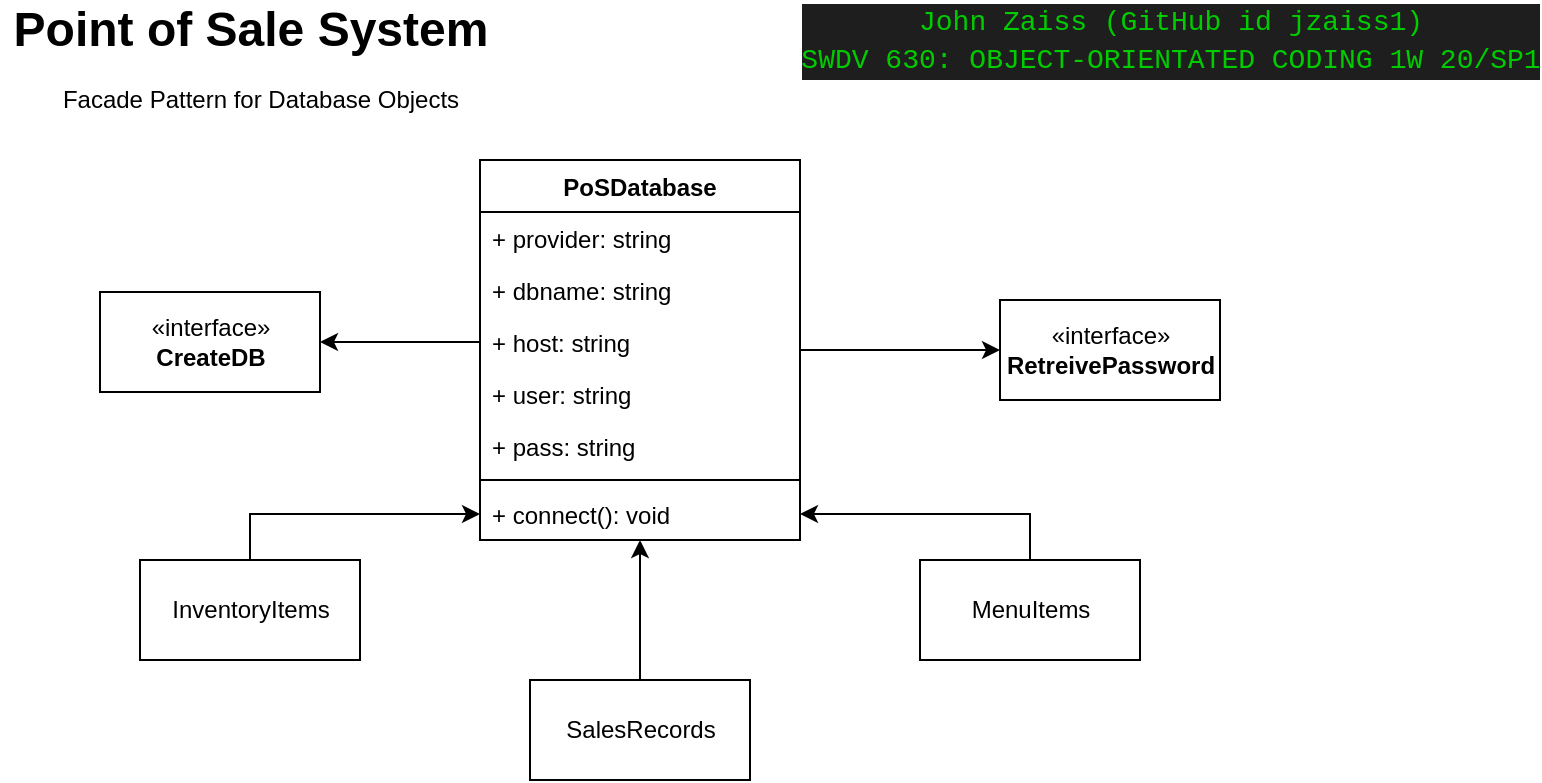 <mxfile version="12.7.0" type="onedrive"><diagram id="C5RBs43oDa-KdzZeNtuy" name="Page-1"><mxGraphModel dx="1421" dy="809" grid="1" gridSize="10" guides="1" tooltips="1" connect="1" arrows="1" fold="1" page="1" pageScale="1" pageWidth="827" pageHeight="1169" math="0" shadow="0"><root><mxCell id="WIyWlLk6GJQsqaUBKTNV-0"/><mxCell id="WIyWlLk6GJQsqaUBKTNV-1" parent="WIyWlLk6GJQsqaUBKTNV-0"/><mxCell id="3aCZui5N1hBpCWg3f43z-0" value="&lt;div style=&quot;background-color: rgb(30 , 30 , 30) ; font-family: &amp;#34;consolas&amp;#34; , &amp;#34;courier new&amp;#34; , monospace ; font-weight: normal ; font-size: 14px ; line-height: 19px ; white-space: pre&quot;&gt;&lt;div&gt;&lt;font color=&quot;#00CC00&quot;&gt;John&amp;nbsp;Zaiss&amp;nbsp;(GitHub&amp;nbsp;id&amp;nbsp;jzaiss1)&lt;/font&gt;&lt;/div&gt;&lt;div&gt;&lt;font color=&quot;#00CC00&quot;&gt;SWDV&amp;nbsp;630:&amp;nbsp;OBJECT-ORIENTATED&amp;nbsp;CODING&amp;nbsp;1W&amp;nbsp;20/SP1&lt;/font&gt;&lt;/div&gt;&lt;/div&gt;" style="text;html=1;align=center;verticalAlign=middle;resizable=0;points=[];autosize=1;fontSize=24;" vertex="1" parent="WIyWlLk6GJQsqaUBKTNV-1"><mxGeometry x="440" y="40" width="370" height="40" as="geometry"/></mxCell><mxCell id="3aCZui5N1hBpCWg3f43z-1" value="&lt;div style=&quot;font-size: 24px;&quot;&gt;Point of Sale System&lt;/div&gt;" style="text;html=1;align=center;verticalAlign=middle;resizable=0;points=[];autosize=1;fontSize=24;fontStyle=1" vertex="1" parent="WIyWlLk6GJQsqaUBKTNV-1"><mxGeometry x="40" y="40" width="250" height="30" as="geometry"/></mxCell><mxCell id="3aCZui5N1hBpCWg3f43z-2" value="&lt;div&gt;Facade Pattern for Database Objects&lt;/div&gt;" style="text;html=1;align=center;verticalAlign=middle;resizable=0;points=[];autosize=1;" vertex="1" parent="WIyWlLk6GJQsqaUBKTNV-1"><mxGeometry x="60" y="80" width="220" height="20" as="geometry"/></mxCell><mxCell id="3aCZui5N1hBpCWg3f43z-19" style="edgeStyle=orthogonalEdgeStyle;rounded=0;orthogonalLoop=1;jettySize=auto;html=1;entryX=0;entryY=0.5;entryDx=0;entryDy=0;" edge="1" parent="WIyWlLk6GJQsqaUBKTNV-1" source="3aCZui5N1hBpCWg3f43z-3" target="3aCZui5N1hBpCWg3f43z-18"><mxGeometry relative="1" as="geometry"/></mxCell><mxCell id="3aCZui5N1hBpCWg3f43z-3" value="PoSDatabase" style="swimlane;fontStyle=1;align=center;verticalAlign=top;childLayout=stackLayout;horizontal=1;startSize=26;horizontalStack=0;resizeParent=1;resizeParentMax=0;resizeLast=0;collapsible=1;marginBottom=0;" vertex="1" parent="WIyWlLk6GJQsqaUBKTNV-1"><mxGeometry x="280" y="120" width="160" height="190" as="geometry"/></mxCell><mxCell id="3aCZui5N1hBpCWg3f43z-4" value="+ provider: string" style="text;strokeColor=none;fillColor=none;align=left;verticalAlign=top;spacingLeft=4;spacingRight=4;overflow=hidden;rotatable=0;points=[[0,0.5],[1,0.5]];portConstraint=eastwest;" vertex="1" parent="3aCZui5N1hBpCWg3f43z-3"><mxGeometry y="26" width="160" height="26" as="geometry"/></mxCell><mxCell id="3aCZui5N1hBpCWg3f43z-7" value="+ dbname: string" style="text;strokeColor=none;fillColor=none;align=left;verticalAlign=top;spacingLeft=4;spacingRight=4;overflow=hidden;rotatable=0;points=[[0,0.5],[1,0.5]];portConstraint=eastwest;" vertex="1" parent="3aCZui5N1hBpCWg3f43z-3"><mxGeometry y="52" width="160" height="26" as="geometry"/></mxCell><mxCell id="3aCZui5N1hBpCWg3f43z-9" value="+ host: string" style="text;strokeColor=none;fillColor=none;align=left;verticalAlign=top;spacingLeft=4;spacingRight=4;overflow=hidden;rotatable=0;points=[[0,0.5],[1,0.5]];portConstraint=eastwest;" vertex="1" parent="3aCZui5N1hBpCWg3f43z-3"><mxGeometry y="78" width="160" height="26" as="geometry"/></mxCell><mxCell id="3aCZui5N1hBpCWg3f43z-10" value="+ user: string" style="text;strokeColor=none;fillColor=none;align=left;verticalAlign=top;spacingLeft=4;spacingRight=4;overflow=hidden;rotatable=0;points=[[0,0.5],[1,0.5]];portConstraint=eastwest;" vertex="1" parent="3aCZui5N1hBpCWg3f43z-3"><mxGeometry y="104" width="160" height="26" as="geometry"/></mxCell><mxCell id="3aCZui5N1hBpCWg3f43z-8" value="+ pass: string" style="text;strokeColor=none;fillColor=none;align=left;verticalAlign=top;spacingLeft=4;spacingRight=4;overflow=hidden;rotatable=0;points=[[0,0.5],[1,0.5]];portConstraint=eastwest;" vertex="1" parent="3aCZui5N1hBpCWg3f43z-3"><mxGeometry y="130" width="160" height="26" as="geometry"/></mxCell><mxCell id="3aCZui5N1hBpCWg3f43z-5" value="" style="line;strokeWidth=1;fillColor=none;align=left;verticalAlign=middle;spacingTop=-1;spacingLeft=3;spacingRight=3;rotatable=0;labelPosition=right;points=[];portConstraint=eastwest;" vertex="1" parent="3aCZui5N1hBpCWg3f43z-3"><mxGeometry y="156" width="160" height="8" as="geometry"/></mxCell><mxCell id="3aCZui5N1hBpCWg3f43z-6" value="+ connect(): void" style="text;strokeColor=none;fillColor=none;align=left;verticalAlign=top;spacingLeft=4;spacingRight=4;overflow=hidden;rotatable=0;points=[[0,0.5],[1,0.5]];portConstraint=eastwest;" vertex="1" parent="3aCZui5N1hBpCWg3f43z-3"><mxGeometry y="164" width="160" height="26" as="geometry"/></mxCell><mxCell id="3aCZui5N1hBpCWg3f43z-13" style="edgeStyle=orthogonalEdgeStyle;rounded=0;orthogonalLoop=1;jettySize=auto;html=1;exitX=0.5;exitY=0;exitDx=0;exitDy=0;entryX=0;entryY=0.5;entryDx=0;entryDy=0;" edge="1" parent="WIyWlLk6GJQsqaUBKTNV-1" source="3aCZui5N1hBpCWg3f43z-11" target="3aCZui5N1hBpCWg3f43z-6"><mxGeometry relative="1" as="geometry"/></mxCell><mxCell id="3aCZui5N1hBpCWg3f43z-11" value="&lt;div&gt;InventoryItems&lt;/div&gt;" style="html=1;" vertex="1" parent="WIyWlLk6GJQsqaUBKTNV-1"><mxGeometry x="110" y="320" width="110" height="50" as="geometry"/></mxCell><mxCell id="3aCZui5N1hBpCWg3f43z-15" style="edgeStyle=orthogonalEdgeStyle;rounded=0;orthogonalLoop=1;jettySize=auto;html=1;entryX=1;entryY=0.5;entryDx=0;entryDy=0;" edge="1" parent="WIyWlLk6GJQsqaUBKTNV-1" source="3aCZui5N1hBpCWg3f43z-14" target="3aCZui5N1hBpCWg3f43z-6"><mxGeometry relative="1" as="geometry"/></mxCell><mxCell id="3aCZui5N1hBpCWg3f43z-14" value="MenuItems" style="html=1;" vertex="1" parent="WIyWlLk6GJQsqaUBKTNV-1"><mxGeometry x="500" y="320" width="110" height="50" as="geometry"/></mxCell><mxCell id="3aCZui5N1hBpCWg3f43z-17" style="edgeStyle=orthogonalEdgeStyle;rounded=0;orthogonalLoop=1;jettySize=auto;html=1;entryX=0.5;entryY=1;entryDx=0;entryDy=0;" edge="1" parent="WIyWlLk6GJQsqaUBKTNV-1" source="3aCZui5N1hBpCWg3f43z-16" target="3aCZui5N1hBpCWg3f43z-3"><mxGeometry relative="1" as="geometry"/></mxCell><mxCell id="3aCZui5N1hBpCWg3f43z-16" value="SalesRecords" style="html=1;" vertex="1" parent="WIyWlLk6GJQsqaUBKTNV-1"><mxGeometry x="305" y="380" width="110" height="50" as="geometry"/></mxCell><mxCell id="3aCZui5N1hBpCWg3f43z-18" value="«interface»&lt;br&gt;&lt;b&gt;RetreivePassword&lt;/b&gt;" style="html=1;" vertex="1" parent="WIyWlLk6GJQsqaUBKTNV-1"><mxGeometry x="540" y="190" width="110" height="50" as="geometry"/></mxCell><mxCell id="3aCZui5N1hBpCWg3f43z-20" value="«interface»&lt;br&gt;&lt;b&gt;CreateDB&lt;/b&gt;" style="html=1;" vertex="1" parent="WIyWlLk6GJQsqaUBKTNV-1"><mxGeometry x="90" y="186" width="110" height="50" as="geometry"/></mxCell><mxCell id="3aCZui5N1hBpCWg3f43z-21" style="edgeStyle=orthogonalEdgeStyle;rounded=0;orthogonalLoop=1;jettySize=auto;html=1;exitX=0;exitY=0.5;exitDx=0;exitDy=0;entryX=1;entryY=0.5;entryDx=0;entryDy=0;" edge="1" parent="WIyWlLk6GJQsqaUBKTNV-1" source="3aCZui5N1hBpCWg3f43z-9" target="3aCZui5N1hBpCWg3f43z-20"><mxGeometry relative="1" as="geometry"/></mxCell></root></mxGraphModel></diagram></mxfile>
